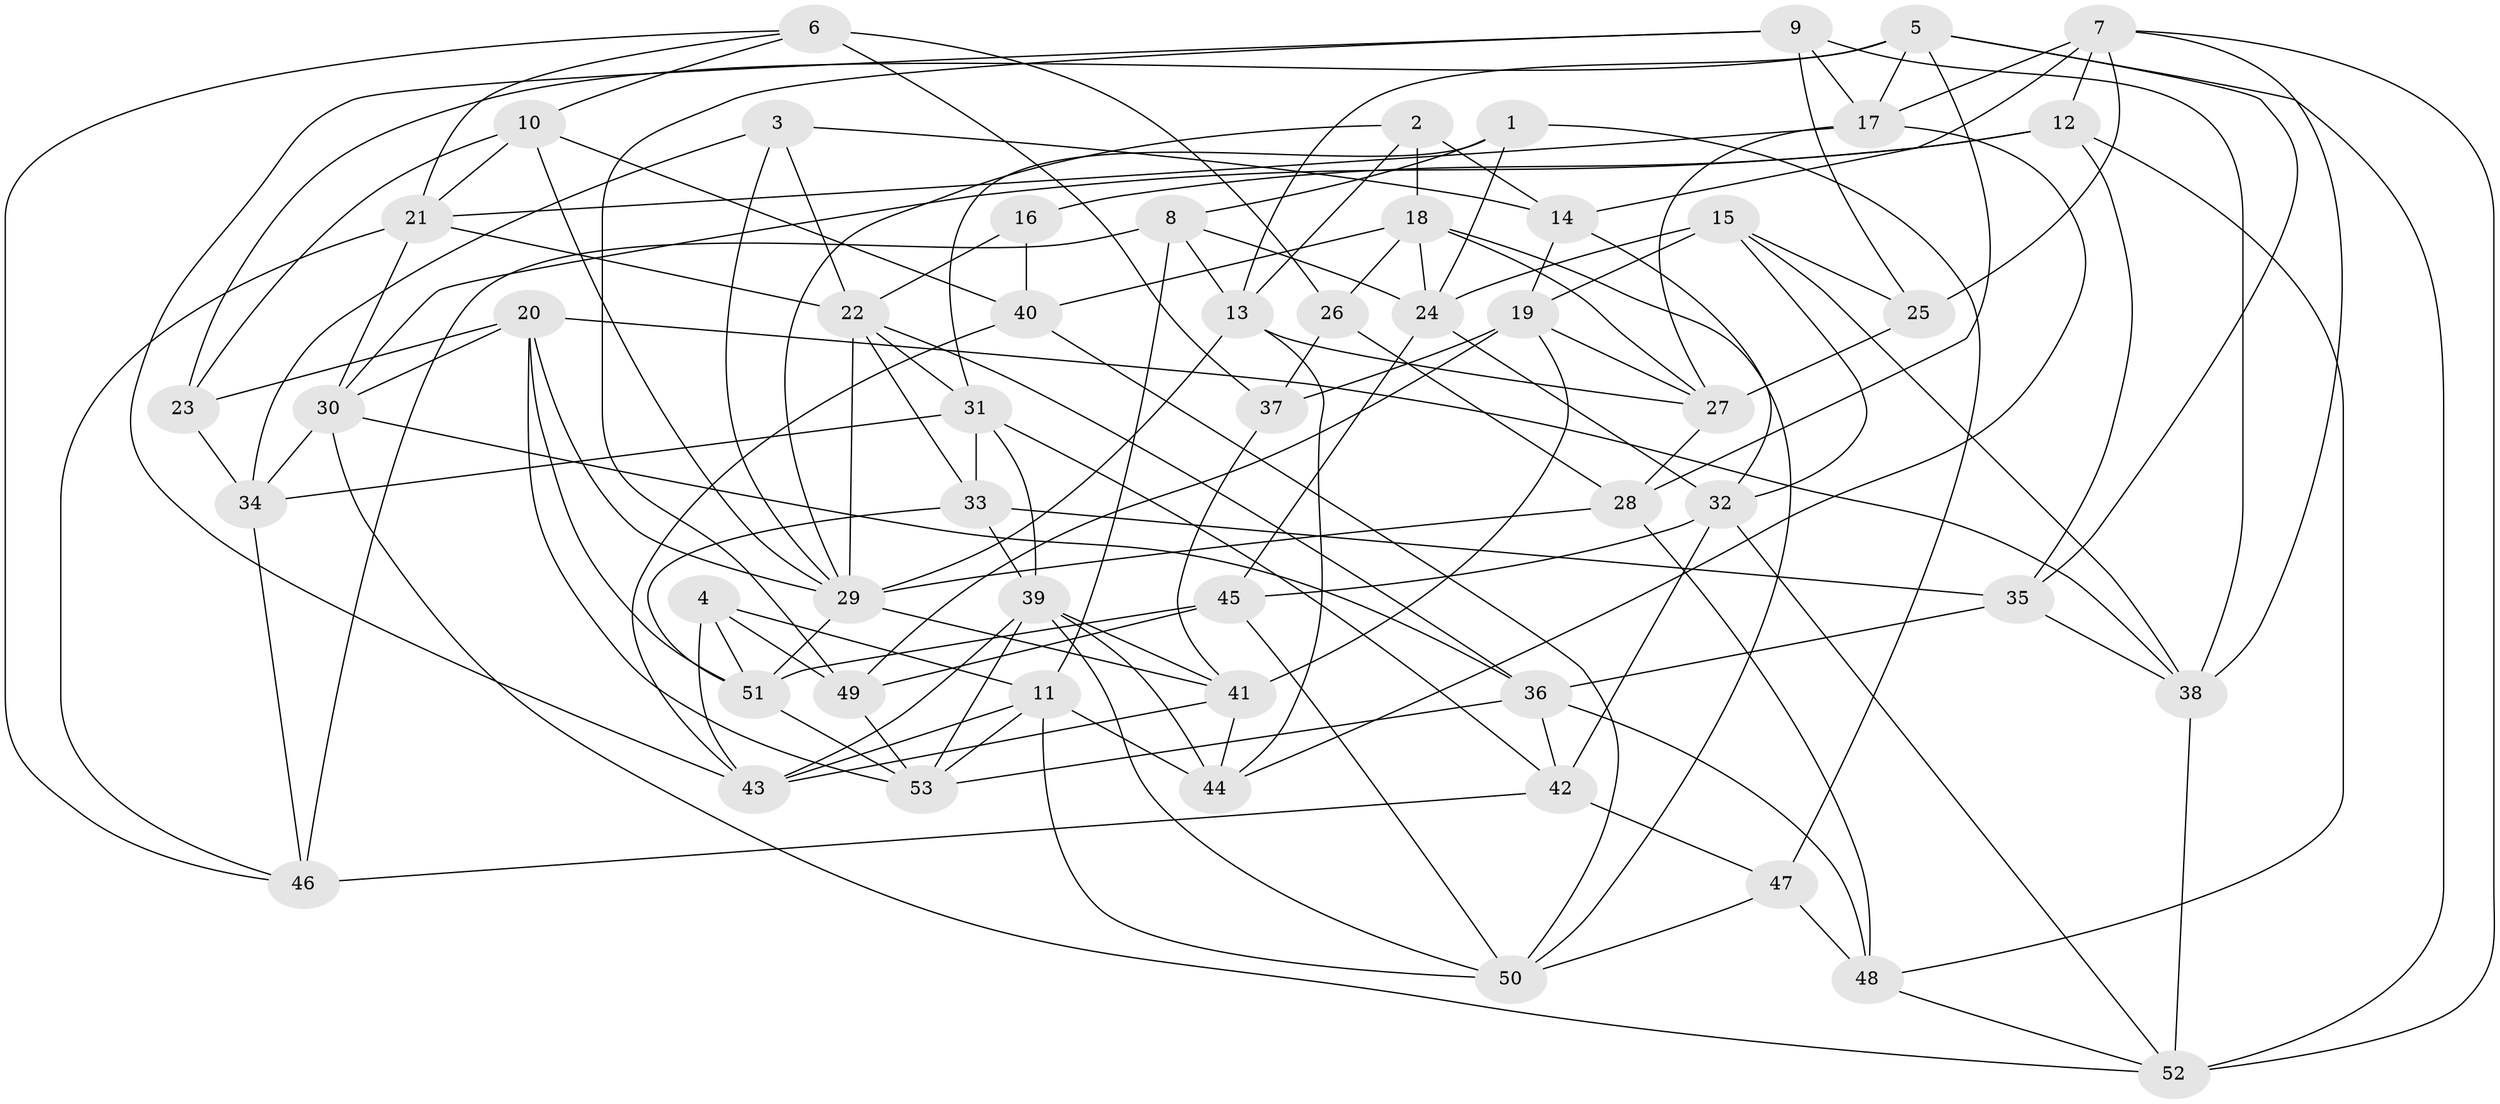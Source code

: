 // original degree distribution, {4: 1.0}
// Generated by graph-tools (version 1.1) at 2025/03/03/09/25 03:03:01]
// undirected, 53 vertices, 142 edges
graph export_dot {
graph [start="1"]
  node [color=gray90,style=filled];
  1;
  2;
  3;
  4;
  5;
  6;
  7;
  8;
  9;
  10;
  11;
  12;
  13;
  14;
  15;
  16;
  17;
  18;
  19;
  20;
  21;
  22;
  23;
  24;
  25;
  26;
  27;
  28;
  29;
  30;
  31;
  32;
  33;
  34;
  35;
  36;
  37;
  38;
  39;
  40;
  41;
  42;
  43;
  44;
  45;
  46;
  47;
  48;
  49;
  50;
  51;
  52;
  53;
  1 -- 8 [weight=1.0];
  1 -- 24 [weight=1.0];
  1 -- 31 [weight=1.0];
  1 -- 47 [weight=1.0];
  2 -- 13 [weight=1.0];
  2 -- 14 [weight=1.0];
  2 -- 18 [weight=1.0];
  2 -- 29 [weight=1.0];
  3 -- 14 [weight=2.0];
  3 -- 22 [weight=1.0];
  3 -- 29 [weight=1.0];
  3 -- 34 [weight=2.0];
  4 -- 11 [weight=1.0];
  4 -- 43 [weight=1.0];
  4 -- 49 [weight=1.0];
  4 -- 51 [weight=1.0];
  5 -- 13 [weight=1.0];
  5 -- 17 [weight=1.0];
  5 -- 23 [weight=1.0];
  5 -- 28 [weight=1.0];
  5 -- 35 [weight=1.0];
  5 -- 52 [weight=1.0];
  6 -- 10 [weight=1.0];
  6 -- 21 [weight=1.0];
  6 -- 26 [weight=1.0];
  6 -- 37 [weight=2.0];
  6 -- 46 [weight=1.0];
  7 -- 12 [weight=1.0];
  7 -- 14 [weight=1.0];
  7 -- 17 [weight=1.0];
  7 -- 25 [weight=1.0];
  7 -- 38 [weight=1.0];
  7 -- 52 [weight=1.0];
  8 -- 11 [weight=1.0];
  8 -- 13 [weight=1.0];
  8 -- 24 [weight=1.0];
  8 -- 46 [weight=2.0];
  9 -- 17 [weight=1.0];
  9 -- 25 [weight=2.0];
  9 -- 38 [weight=1.0];
  9 -- 43 [weight=1.0];
  9 -- 49 [weight=1.0];
  10 -- 21 [weight=1.0];
  10 -- 23 [weight=1.0];
  10 -- 29 [weight=2.0];
  10 -- 40 [weight=1.0];
  11 -- 43 [weight=1.0];
  11 -- 44 [weight=1.0];
  11 -- 50 [weight=1.0];
  11 -- 53 [weight=1.0];
  12 -- 16 [weight=2.0];
  12 -- 30 [weight=1.0];
  12 -- 35 [weight=1.0];
  12 -- 48 [weight=1.0];
  13 -- 27 [weight=1.0];
  13 -- 29 [weight=1.0];
  13 -- 44 [weight=1.0];
  14 -- 19 [weight=1.0];
  14 -- 32 [weight=1.0];
  15 -- 19 [weight=1.0];
  15 -- 24 [weight=1.0];
  15 -- 25 [weight=2.0];
  15 -- 32 [weight=1.0];
  15 -- 38 [weight=1.0];
  16 -- 22 [weight=2.0];
  16 -- 40 [weight=2.0];
  17 -- 21 [weight=1.0];
  17 -- 27 [weight=1.0];
  17 -- 44 [weight=1.0];
  18 -- 24 [weight=1.0];
  18 -- 26 [weight=1.0];
  18 -- 27 [weight=1.0];
  18 -- 40 [weight=1.0];
  18 -- 50 [weight=1.0];
  19 -- 27 [weight=1.0];
  19 -- 37 [weight=1.0];
  19 -- 41 [weight=1.0];
  19 -- 49 [weight=1.0];
  20 -- 23 [weight=1.0];
  20 -- 29 [weight=1.0];
  20 -- 30 [weight=1.0];
  20 -- 38 [weight=1.0];
  20 -- 51 [weight=1.0];
  20 -- 53 [weight=1.0];
  21 -- 22 [weight=1.0];
  21 -- 30 [weight=1.0];
  21 -- 46 [weight=1.0];
  22 -- 29 [weight=1.0];
  22 -- 31 [weight=1.0];
  22 -- 33 [weight=1.0];
  22 -- 36 [weight=1.0];
  23 -- 34 [weight=1.0];
  24 -- 32 [weight=1.0];
  24 -- 45 [weight=1.0];
  25 -- 27 [weight=1.0];
  26 -- 28 [weight=2.0];
  26 -- 37 [weight=2.0];
  27 -- 28 [weight=1.0];
  28 -- 29 [weight=1.0];
  28 -- 48 [weight=1.0];
  29 -- 41 [weight=1.0];
  29 -- 51 [weight=1.0];
  30 -- 34 [weight=1.0];
  30 -- 36 [weight=1.0];
  30 -- 52 [weight=1.0];
  31 -- 33 [weight=1.0];
  31 -- 34 [weight=1.0];
  31 -- 39 [weight=1.0];
  31 -- 42 [weight=1.0];
  32 -- 42 [weight=1.0];
  32 -- 45 [weight=1.0];
  32 -- 52 [weight=1.0];
  33 -- 35 [weight=2.0];
  33 -- 39 [weight=1.0];
  33 -- 51 [weight=1.0];
  34 -- 46 [weight=1.0];
  35 -- 36 [weight=1.0];
  35 -- 38 [weight=1.0];
  36 -- 42 [weight=1.0];
  36 -- 48 [weight=1.0];
  36 -- 53 [weight=1.0];
  37 -- 41 [weight=1.0];
  38 -- 52 [weight=1.0];
  39 -- 41 [weight=1.0];
  39 -- 43 [weight=1.0];
  39 -- 44 [weight=2.0];
  39 -- 50 [weight=1.0];
  39 -- 53 [weight=1.0];
  40 -- 43 [weight=1.0];
  40 -- 50 [weight=1.0];
  41 -- 43 [weight=1.0];
  41 -- 44 [weight=1.0];
  42 -- 46 [weight=1.0];
  42 -- 47 [weight=2.0];
  45 -- 49 [weight=2.0];
  45 -- 50 [weight=1.0];
  45 -- 51 [weight=1.0];
  47 -- 48 [weight=2.0];
  47 -- 50 [weight=1.0];
  48 -- 52 [weight=1.0];
  49 -- 53 [weight=1.0];
  51 -- 53 [weight=1.0];
}
